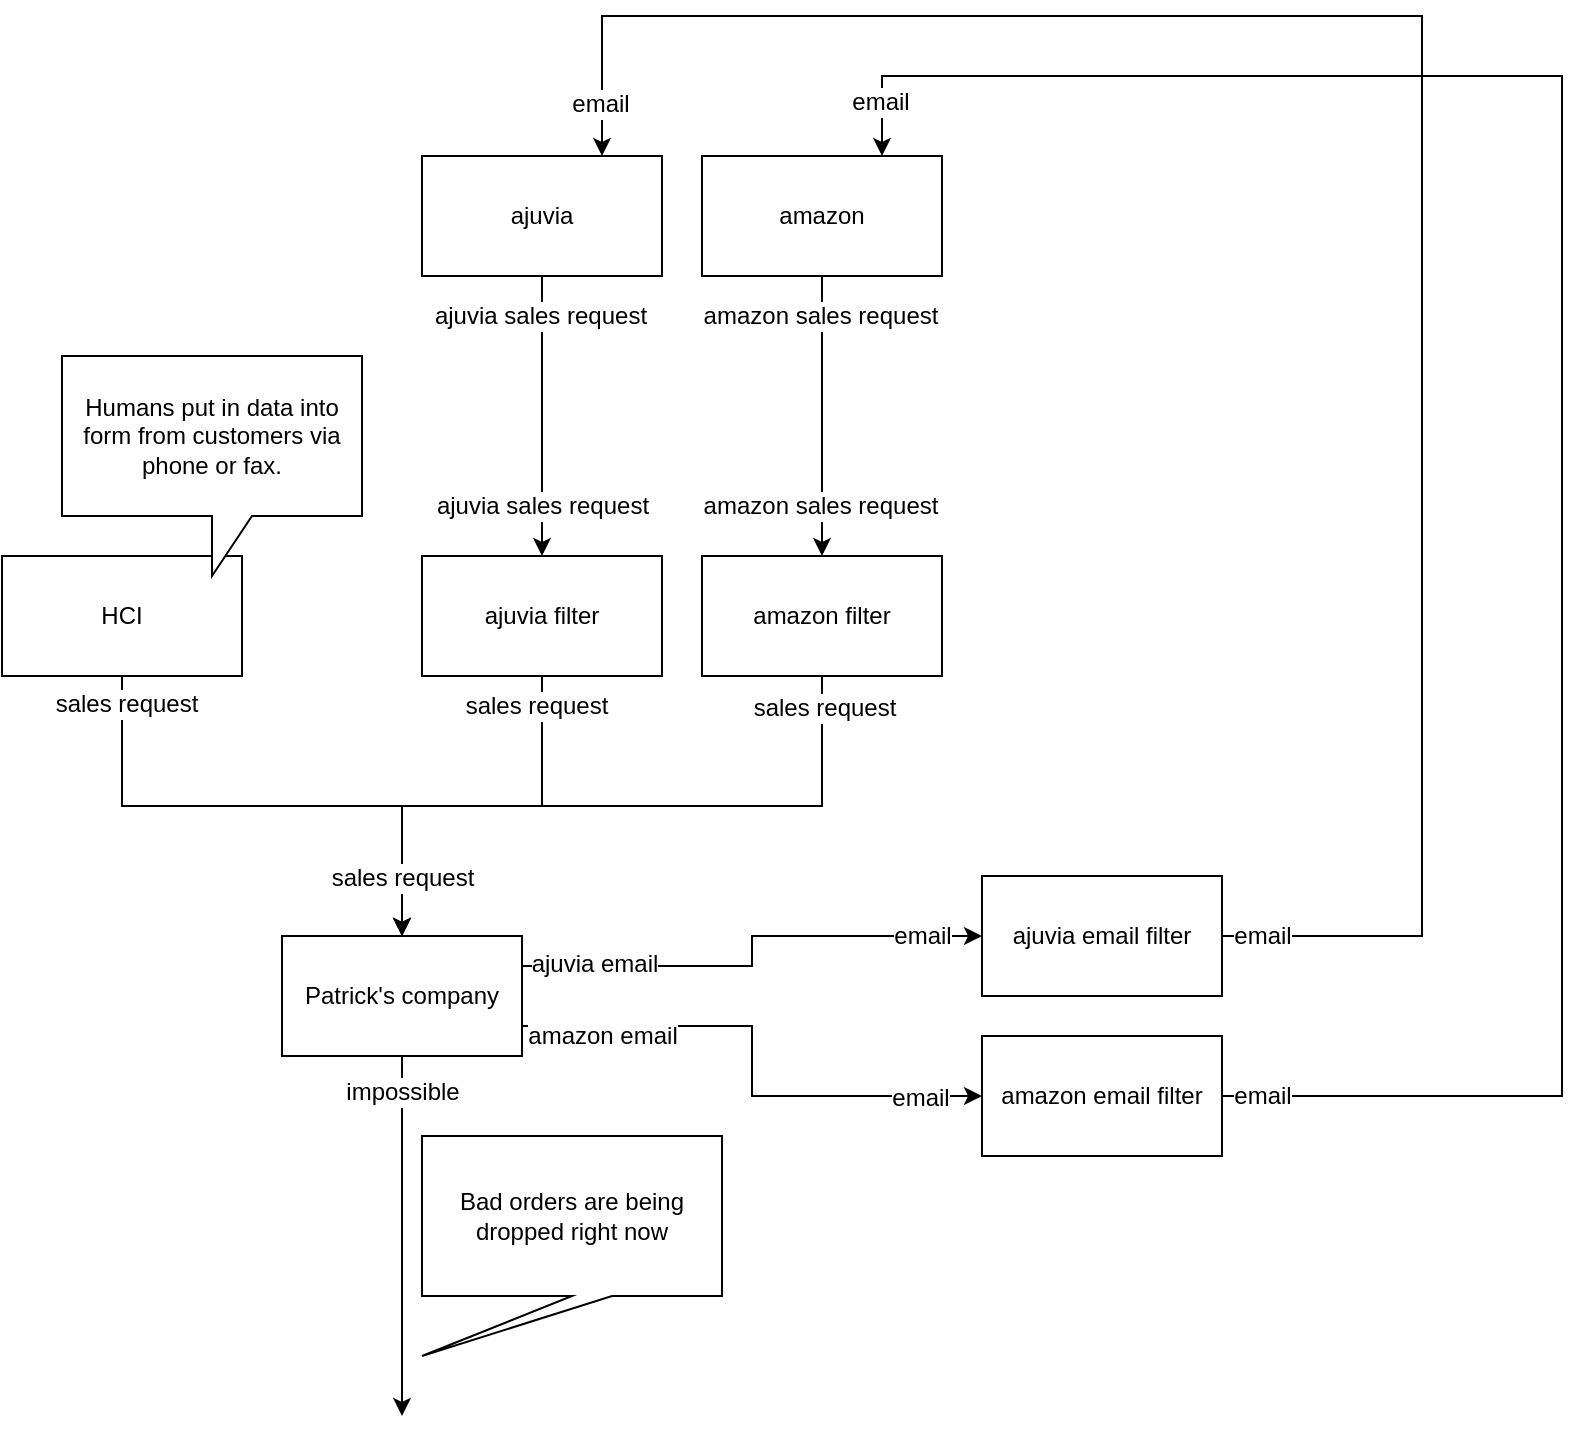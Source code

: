 <mxfile version="12.1.3" type="device" pages="2"><diagram id="_otsCOZ5-UjWNtXXFtZp" name="Top-Level"><mxGraphModel dx="1336" dy="623" grid="1" gridSize="10" guides="1" tooltips="1" connect="1" arrows="1" fold="1" page="1" pageScale="1" pageWidth="850" pageHeight="1100" math="0" shadow="0"><root><mxCell id="0"/><mxCell id="1" parent="0"/><mxCell id="Pw_4rsaj7galUGfBSkdJ-9" style="edgeStyle=orthogonalEdgeStyle;rounded=0;orthogonalLoop=1;jettySize=auto;html=1;exitX=0.5;exitY=1;exitDx=0;exitDy=0;entryX=0.5;entryY=0;entryDx=0;entryDy=0;" edge="1" parent="1" source="Pw_4rsaj7galUGfBSkdJ-16" target="Pw_4rsaj7galUGfBSkdJ-5"><mxGeometry relative="1" as="geometry"/></mxCell><mxCell id="Pw_4rsaj7galUGfBSkdJ-24" value="sales request" style="text;html=1;resizable=0;points=[];align=center;verticalAlign=middle;labelBackgroundColor=#ffffff;" vertex="1" connectable="0" parent="Pw_4rsaj7galUGfBSkdJ-9"><mxGeometry x="-0.85" y="-3" relative="1" as="geometry"><mxPoint as="offset"/></mxGeometry></mxCell><mxCell id="Pw_4rsaj7galUGfBSkdJ-20" style="edgeStyle=orthogonalEdgeStyle;rounded=0;orthogonalLoop=1;jettySize=auto;html=1;exitX=0.5;exitY=1;exitDx=0;exitDy=0;" edge="1" parent="1" source="Pw_4rsaj7galUGfBSkdJ-3" target="Pw_4rsaj7galUGfBSkdJ-16"><mxGeometry relative="1" as="geometry"/></mxCell><mxCell id="Pw_4rsaj7galUGfBSkdJ-23" value="ajuvia sales request" style="text;html=1;resizable=0;points=[];align=center;verticalAlign=middle;labelBackgroundColor=#ffffff;" vertex="1" connectable="0" parent="Pw_4rsaj7galUGfBSkdJ-20"><mxGeometry x="-0.714" y="-1" relative="1" as="geometry"><mxPoint as="offset"/></mxGeometry></mxCell><mxCell id="amjXSK3CFXhcnwFWTbW_-1" value="ajuvia sales request" style="text;html=1;resizable=0;points=[];align=center;verticalAlign=middle;labelBackgroundColor=#ffffff;" vertex="1" connectable="0" parent="Pw_4rsaj7galUGfBSkdJ-20"><mxGeometry x="0.643" relative="1" as="geometry"><mxPoint as="offset"/></mxGeometry></mxCell><mxCell id="Pw_4rsaj7galUGfBSkdJ-3" value="ajuvia" style="rounded=0;whiteSpace=wrap;html=1;" vertex="1" parent="1"><mxGeometry x="410" y="90" width="120" height="60" as="geometry"/></mxCell><mxCell id="Pw_4rsaj7galUGfBSkdJ-10" style="edgeStyle=orthogonalEdgeStyle;rounded=0;orthogonalLoop=1;jettySize=auto;html=1;exitX=0.5;exitY=1;exitDx=0;exitDy=0;entryX=0.5;entryY=0;entryDx=0;entryDy=0;" edge="1" parent="1" source="Pw_4rsaj7galUGfBSkdJ-17" target="Pw_4rsaj7galUGfBSkdJ-5"><mxGeometry relative="1" as="geometry"/></mxCell><mxCell id="Pw_4rsaj7galUGfBSkdJ-25" value="&lt;span style=&quot;font-family: &amp;#34;helvetica&amp;#34; , &amp;#34;arial&amp;#34; , sans-serif ; font-size: 0px ; background-color: rgb(248 , 249 , 250)&quot;&gt;%3CmxGraphModel%3E%3Croot%3E%3CmxCell%20id%3D%220%22%2F%3E%3CmxCell%20id%3D%221%22%20parent%3D%220%22%2F%3E%3CmxCell%20id%3D%222%22%20value%3D%22sales%20request%22%20style%3D%22text%3Bhtml%3D1%3Bresizable%3D0%3Bpoints%3D%5B%5D%3Balign%3Dcenter%3BverticalAlign%3Dmiddle%3BlabelBackgroundColor%3D%23ffffff%3B%22%20vertex%3D%221%22%20connectable%3D%220%22%20parent%3D%221%22%3E%3CmxGeometry%20x%3D%22467%22%20y%3D%22365%22%20as%3D%22geometry%22%3E%3CmxPoint%20as%3D%22offset%22%2F%3E%3C%2FmxGeometry%3E%3C%2FmxCell%3E%3C%2Froot%3E%3C%2FmxGraphModel%3Esa&lt;/span&gt;" style="text;html=1;resizable=0;points=[];align=center;verticalAlign=middle;labelBackgroundColor=#ffffff;" vertex="1" connectable="0" parent="Pw_4rsaj7galUGfBSkdJ-10"><mxGeometry x="-0.918" y="2" relative="1" as="geometry"><mxPoint as="offset"/></mxGeometry></mxCell><mxCell id="Pw_4rsaj7galUGfBSkdJ-26" value="sales request" style="text;html=1;resizable=0;points=[];align=center;verticalAlign=middle;labelBackgroundColor=#ffffff;" vertex="1" connectable="0" parent="Pw_4rsaj7galUGfBSkdJ-10"><mxGeometry x="-0.906" y="1" relative="1" as="geometry"><mxPoint as="offset"/></mxGeometry></mxCell><mxCell id="Pw_4rsaj7galUGfBSkdJ-21" style="edgeStyle=orthogonalEdgeStyle;rounded=0;orthogonalLoop=1;jettySize=auto;html=1;exitX=0.5;exitY=1;exitDx=0;exitDy=0;entryX=0.5;entryY=0;entryDx=0;entryDy=0;" edge="1" parent="1" source="Pw_4rsaj7galUGfBSkdJ-4" target="Pw_4rsaj7galUGfBSkdJ-17"><mxGeometry relative="1" as="geometry"/></mxCell><mxCell id="Pw_4rsaj7galUGfBSkdJ-27" value="amazon sales request" style="text;html=1;resizable=0;points=[];align=center;verticalAlign=middle;labelBackgroundColor=#ffffff;" vertex="1" connectable="0" parent="Pw_4rsaj7galUGfBSkdJ-21"><mxGeometry x="-0.714" y="-1" relative="1" as="geometry"><mxPoint as="offset"/></mxGeometry></mxCell><mxCell id="amjXSK3CFXhcnwFWTbW_-2" value="amazon sales request" style="text;html=1;resizable=0;points=[];align=center;verticalAlign=middle;labelBackgroundColor=#ffffff;" vertex="1" connectable="0" parent="Pw_4rsaj7galUGfBSkdJ-21"><mxGeometry x="0.643" y="-1" relative="1" as="geometry"><mxPoint as="offset"/></mxGeometry></mxCell><mxCell id="Pw_4rsaj7galUGfBSkdJ-4" value="amazon" style="rounded=0;whiteSpace=wrap;html=1;" vertex="1" parent="1"><mxGeometry x="550" y="90" width="120" height="60" as="geometry"/></mxCell><mxCell id="Pw_4rsaj7galUGfBSkdJ-39" style="edgeStyle=orthogonalEdgeStyle;rounded=0;orthogonalLoop=1;jettySize=auto;html=1;exitX=1;exitY=0.25;exitDx=0;exitDy=0;entryX=0;entryY=0.5;entryDx=0;entryDy=0;" edge="1" parent="1" source="Pw_4rsaj7galUGfBSkdJ-5" target="Pw_4rsaj7galUGfBSkdJ-35"><mxGeometry relative="1" as="geometry"/></mxCell><mxCell id="amjXSK3CFXhcnwFWTbW_-3" value="ajuvia email" style="text;html=1;resizable=0;points=[];align=center;verticalAlign=middle;labelBackgroundColor=#ffffff;" vertex="1" connectable="0" parent="Pw_4rsaj7galUGfBSkdJ-39"><mxGeometry x="-0.705" y="1" relative="1" as="geometry"><mxPoint as="offset"/></mxGeometry></mxCell><mxCell id="rdYaizgyy7l72MbL2LBs-2" value="email" style="text;html=1;resizable=0;points=[];align=center;verticalAlign=middle;labelBackgroundColor=#ffffff;" vertex="1" connectable="0" parent="Pw_4rsaj7galUGfBSkdJ-39"><mxGeometry x="0.665" relative="1" as="geometry"><mxPoint x="11" as="offset"/></mxGeometry></mxCell><mxCell id="Pw_4rsaj7galUGfBSkdJ-40" style="edgeStyle=orthogonalEdgeStyle;rounded=0;orthogonalLoop=1;jettySize=auto;html=1;exitX=1;exitY=0.75;exitDx=0;exitDy=0;entryX=0;entryY=0.5;entryDx=0;entryDy=0;" edge="1" parent="1" source="Pw_4rsaj7galUGfBSkdJ-5" target="Pw_4rsaj7galUGfBSkdJ-36"><mxGeometry relative="1" as="geometry"/></mxCell><mxCell id="rdYaizgyy7l72MbL2LBs-1" value="amazon email" style="text;html=1;resizable=0;points=[];align=center;verticalAlign=middle;labelBackgroundColor=#ffffff;" vertex="1" connectable="0" parent="Pw_4rsaj7galUGfBSkdJ-40"><mxGeometry x="-0.849" y="1" relative="1" as="geometry"><mxPoint x="20" y="6" as="offset"/></mxGeometry></mxCell><mxCell id="rdYaizgyy7l72MbL2LBs-4" value="email" style="text;html=1;resizable=0;points=[];align=center;verticalAlign=middle;labelBackgroundColor=#ffffff;" vertex="1" connectable="0" parent="Pw_4rsaj7galUGfBSkdJ-40"><mxGeometry x="0.766" y="-1" relative="1" as="geometry"><mxPoint as="offset"/></mxGeometry></mxCell><mxCell id="zFLmCu_5SK0S34Rmy-Rd-2" style="edgeStyle=orthogonalEdgeStyle;rounded=0;orthogonalLoop=1;jettySize=auto;html=1;exitX=0.5;exitY=1;exitDx=0;exitDy=0;" edge="1" parent="1" source="Pw_4rsaj7galUGfBSkdJ-5"><mxGeometry relative="1" as="geometry"><mxPoint x="400" y="720" as="targetPoint"/></mxGeometry></mxCell><mxCell id="9cloZO1PuIkKHObS7Wdt-1" value="impossible" style="text;html=1;resizable=0;points=[];align=center;verticalAlign=middle;labelBackgroundColor=#ffffff;" vertex="1" connectable="0" parent="zFLmCu_5SK0S34Rmy-Rd-2"><mxGeometry x="-0.8" relative="1" as="geometry"><mxPoint as="offset"/></mxGeometry></mxCell><mxCell id="Pw_4rsaj7galUGfBSkdJ-5" value="Patrick's company" style="rounded=0;whiteSpace=wrap;html=1;" vertex="1" parent="1"><mxGeometry x="340" y="480" width="120" height="60" as="geometry"/></mxCell><mxCell id="Pw_4rsaj7galUGfBSkdJ-12" style="edgeStyle=orthogonalEdgeStyle;rounded=0;orthogonalLoop=1;jettySize=auto;html=1;exitX=0.5;exitY=1;exitDx=0;exitDy=0;entryX=0.5;entryY=0;entryDx=0;entryDy=0;" edge="1" parent="1" source="Pw_4rsaj7galUGfBSkdJ-11" target="Pw_4rsaj7galUGfBSkdJ-5"><mxGeometry relative="1" as="geometry"/></mxCell><mxCell id="Pw_4rsaj7galUGfBSkdJ-13" value="sales request" style="text;html=1;resizable=0;points=[];align=center;verticalAlign=middle;labelBackgroundColor=#ffffff;" vertex="1" connectable="0" parent="Pw_4rsaj7galUGfBSkdJ-12"><mxGeometry x="0.722" y="-1" relative="1" as="geometry"><mxPoint x="1" y="8" as="offset"/></mxGeometry></mxCell><mxCell id="Pw_4rsaj7galUGfBSkdJ-28" value="sales request" style="text;html=1;resizable=0;points=[];align=center;verticalAlign=middle;labelBackgroundColor=#ffffff;" vertex="1" connectable="0" parent="Pw_4rsaj7galUGfBSkdJ-12"><mxGeometry x="-0.896" y="2" relative="1" as="geometry"><mxPoint as="offset"/></mxGeometry></mxCell><mxCell id="Pw_4rsaj7galUGfBSkdJ-11" value="HCI" style="rounded=0;whiteSpace=wrap;html=1;" vertex="1" parent="1"><mxGeometry x="200" y="290" width="120" height="60" as="geometry"/></mxCell><mxCell id="Pw_4rsaj7galUGfBSkdJ-16" value="ajuvia filter" style="rounded=0;whiteSpace=wrap;html=1;" vertex="1" parent="1"><mxGeometry x="410" y="290" width="120" height="60" as="geometry"/></mxCell><mxCell id="Pw_4rsaj7galUGfBSkdJ-17" value="amazon filter" style="rounded=0;whiteSpace=wrap;html=1;" vertex="1" parent="1"><mxGeometry x="550" y="290" width="120" height="60" as="geometry"/></mxCell><mxCell id="Pw_4rsaj7galUGfBSkdJ-22" value="Humans put in data into form from customers via phone or fax." style="shape=callout;whiteSpace=wrap;html=1;perimeter=calloutPerimeter;" vertex="1" parent="1"><mxGeometry x="230" y="190" width="150" height="110" as="geometry"/></mxCell><mxCell id="Pw_4rsaj7galUGfBSkdJ-41" style="edgeStyle=orthogonalEdgeStyle;rounded=0;orthogonalLoop=1;jettySize=auto;html=1;exitX=1;exitY=0.5;exitDx=0;exitDy=0;entryX=0.75;entryY=0;entryDx=0;entryDy=0;" edge="1" parent="1" source="Pw_4rsaj7galUGfBSkdJ-35" target="Pw_4rsaj7galUGfBSkdJ-3"><mxGeometry relative="1" as="geometry"><Array as="points"><mxPoint x="910" y="480"/><mxPoint x="910" y="20"/><mxPoint x="500" y="20"/></Array></mxGeometry></mxCell><mxCell id="rdYaizgyy7l72MbL2LBs-5" value="email" style="text;html=1;resizable=0;points=[];align=center;verticalAlign=middle;labelBackgroundColor=#ffffff;" vertex="1" connectable="0" parent="Pw_4rsaj7galUGfBSkdJ-41"><mxGeometry x="-0.958" y="-2" relative="1" as="geometry"><mxPoint x="-2" y="-2" as="offset"/></mxGeometry></mxCell><mxCell id="rdYaizgyy7l72MbL2LBs-8" value="email" style="text;html=1;resizable=0;points=[];align=center;verticalAlign=middle;labelBackgroundColor=#ffffff;" vertex="1" connectable="0" parent="Pw_4rsaj7galUGfBSkdJ-41"><mxGeometry x="0.95" y="-1" relative="1" as="geometry"><mxPoint as="offset"/></mxGeometry></mxCell><mxCell id="Pw_4rsaj7galUGfBSkdJ-35" value="ajuvia email filter" style="rounded=0;whiteSpace=wrap;html=1;" vertex="1" parent="1"><mxGeometry x="690" y="450" width="120" height="60" as="geometry"/></mxCell><mxCell id="Pw_4rsaj7galUGfBSkdJ-42" style="edgeStyle=orthogonalEdgeStyle;rounded=0;orthogonalLoop=1;jettySize=auto;html=1;exitX=1;exitY=0.5;exitDx=0;exitDy=0;entryX=0.75;entryY=0;entryDx=0;entryDy=0;" edge="1" parent="1" source="Pw_4rsaj7galUGfBSkdJ-36" target="Pw_4rsaj7galUGfBSkdJ-4"><mxGeometry relative="1" as="geometry"><Array as="points"><mxPoint x="980" y="560"/><mxPoint x="980" y="50"/><mxPoint x="640" y="50"/></Array></mxGeometry></mxCell><mxCell id="rdYaizgyy7l72MbL2LBs-6" value="email" style="text;html=1;resizable=0;points=[];align=center;verticalAlign=middle;labelBackgroundColor=#ffffff;" vertex="1" connectable="0" parent="Pw_4rsaj7galUGfBSkdJ-42"><mxGeometry x="-0.966" y="-2" relative="1" as="geometry"><mxPoint x="2" y="-2" as="offset"/></mxGeometry></mxCell><mxCell id="rdYaizgyy7l72MbL2LBs-7" value="email" style="text;html=1;resizable=0;points=[];align=center;verticalAlign=middle;labelBackgroundColor=#ffffff;" vertex="1" connectable="0" parent="Pw_4rsaj7galUGfBSkdJ-42"><mxGeometry x="0.949" y="-1" relative="1" as="geometry"><mxPoint as="offset"/></mxGeometry></mxCell><mxCell id="Pw_4rsaj7galUGfBSkdJ-36" value="amazon email filter" style="rounded=0;whiteSpace=wrap;html=1;" vertex="1" parent="1"><mxGeometry x="690" y="530" width="120" height="60" as="geometry"/></mxCell><mxCell id="rdYaizgyy7l72MbL2LBs-9" value="Bad orders are being dropped right now" style="shape=callout;whiteSpace=wrap;html=1;perimeter=calloutPerimeter;position2=0;" vertex="1" parent="1"><mxGeometry x="410" y="580" width="150" height="110" as="geometry"/></mxCell></root></mxGraphModel></diagram><diagram id="SBxLRbJxNbDuG_8GIxNk" name="Patrick's Company"><mxGraphModel dx="1336" dy="623" grid="1" gridSize="10" guides="1" tooltips="1" connect="1" arrows="1" fold="1" page="1" pageScale="1" pageWidth="850" pageHeight="1100" math="0" shadow="0"><root><mxCell id="cUJJgv-lsVFjG2wiazbe-0"/><mxCell id="cUJJgv-lsVFjG2wiazbe-1" parent="cUJJgv-lsVFjG2wiazbe-0"/><mxCell id="NfJ_h14DZPBtTIuaW4xL-0" style="edgeStyle=orthogonalEdgeStyle;rounded=0;orthogonalLoop=1;jettySize=auto;html=1;exitX=0.5;exitY=1;exitDx=0;exitDy=0;entryX=0.5;entryY=0;entryDx=0;entryDy=0;" edge="1" parent="cUJJgv-lsVFjG2wiazbe-1" source="cUJJgv-lsVFjG2wiazbe-2" target="cUJJgv-lsVFjG2wiazbe-5"><mxGeometry relative="1" as="geometry"/></mxCell><mxCell id="0prd1VAAfuKVFSwi6DQE-1" value="sales request" style="text;html=1;resizable=0;points=[];align=center;verticalAlign=middle;labelBackgroundColor=#ffffff;" vertex="1" connectable="0" parent="NfJ_h14DZPBtTIuaW4xL-0"><mxGeometry x="0.486" y="1" relative="1" as="geometry"><mxPoint as="offset"/></mxGeometry></mxCell><mxCell id="NfJ_h14DZPBtTIuaW4xL-20" style="edgeStyle=orthogonalEdgeStyle;rounded=0;orthogonalLoop=1;jettySize=auto;html=1;exitX=0.5;exitY=1;exitDx=0;exitDy=0;entryX=0.5;entryY=0;entryDx=0;entryDy=0;" edge="1" parent="cUJJgv-lsVFjG2wiazbe-1" source="cUJJgv-lsVFjG2wiazbe-2" target="NfJ_h14DZPBtTIuaW4xL-19"><mxGeometry relative="1" as="geometry"><Array as="points"><mxPoint x="260" y="130"/><mxPoint x="80" y="130"/></Array></mxGeometry></mxCell><mxCell id="0prd1VAAfuKVFSwi6DQE-0" value="sales request" style="text;html=1;resizable=0;points=[];align=center;verticalAlign=middle;labelBackgroundColor=#ffffff;" vertex="1" connectable="0" parent="NfJ_h14DZPBtTIuaW4xL-20"><mxGeometry x="0.915" y="-1" relative="1" as="geometry"><mxPoint as="offset"/></mxGeometry></mxCell><mxCell id="cUJJgv-lsVFjG2wiazbe-2" value="sales request" style="ellipse;whiteSpace=wrap;html=1;" vertex="1" parent="cUJJgv-lsVFjG2wiazbe-1"><mxGeometry x="200" y="10" width="120" height="80" as="geometry"/></mxCell><mxCell id="cUJJgv-lsVFjG2wiazbe-3" value="ajuvia email" style="ellipse;whiteSpace=wrap;html=1;" vertex="1" parent="cUJJgv-lsVFjG2wiazbe-1"><mxGeometry x="230" y="930" width="120" height="80" as="geometry"/></mxCell><mxCell id="cUJJgv-lsVFjG2wiazbe-4" value="amazon email" style="ellipse;whiteSpace=wrap;html=1;" vertex="1" parent="cUJJgv-lsVFjG2wiazbe-1"><mxGeometry x="390" y="930" width="120" height="80" as="geometry"/></mxCell><mxCell id="NfJ_h14DZPBtTIuaW4xL-3" style="edgeStyle=orthogonalEdgeStyle;rounded=0;orthogonalLoop=1;jettySize=auto;html=1;exitX=0.5;exitY=1;exitDx=0;exitDy=0;" edge="1" parent="cUJJgv-lsVFjG2wiazbe-1" source="cUJJgv-lsVFjG2wiazbe-5" target="NfJ_h14DZPBtTIuaW4xL-1"><mxGeometry relative="1" as="geometry"/></mxCell><mxCell id="NfJ_h14DZPBtTIuaW4xL-9" value="ok" style="text;html=1;resizable=0;points=[];align=center;verticalAlign=middle;labelBackgroundColor=#ffffff;" vertex="1" connectable="0" parent="NfJ_h14DZPBtTIuaW4xL-3"><mxGeometry x="-0.633" y="-2" relative="1" as="geometry"><mxPoint as="offset"/></mxGeometry></mxCell><mxCell id="0prd1VAAfuKVFSwi6DQE-2" value="ERP order" style="text;html=1;resizable=0;points=[];align=center;verticalAlign=middle;labelBackgroundColor=#ffffff;" vertex="1" connectable="0" parent="NfJ_h14DZPBtTIuaW4xL-3"><mxGeometry x="0.636" y="-1" relative="1" as="geometry"><mxPoint as="offset"/></mxGeometry></mxCell><mxCell id="NfJ_h14DZPBtTIuaW4xL-7" style="edgeStyle=orthogonalEdgeStyle;rounded=0;orthogonalLoop=1;jettySize=auto;html=1;exitX=1;exitY=0.5;exitDx=0;exitDy=0;entryX=0;entryY=0.5;entryDx=0;entryDy=0;" edge="1" parent="cUJJgv-lsVFjG2wiazbe-1" source="cUJJgv-lsVFjG2wiazbe-5" target="NfJ_h14DZPBtTIuaW4xL-15"><mxGeometry relative="1" as="geometry"><mxPoint x="490" y="200" as="targetPoint"/></mxGeometry></mxCell><mxCell id="NfJ_h14DZPBtTIuaW4xL-8" value="impossible" style="text;html=1;resizable=0;points=[];align=center;verticalAlign=middle;labelBackgroundColor=#ffffff;direction=south;" vertex="1" connectable="0" parent="NfJ_h14DZPBtTIuaW4xL-7"><mxGeometry x="-0.644" relative="1" as="geometry"><mxPoint x="-46" as="offset"/></mxGeometry></mxCell><mxCell id="cUJJgv-lsVFjG2wiazbe-5" value="ERP" style="whiteSpace=wrap;html=1;aspect=fixed;" vertex="1" parent="cUJJgv-lsVFjG2wiazbe-1"><mxGeometry x="220" y="160" width="80" height="80" as="geometry"/></mxCell><mxCell id="NfJ_h14DZPBtTIuaW4xL-4" style="edgeStyle=orthogonalEdgeStyle;rounded=0;orthogonalLoop=1;jettySize=auto;html=1;exitX=0.5;exitY=1;exitDx=0;exitDy=0;entryX=0.5;entryY=0;entryDx=0;entryDy=0;" edge="1" parent="cUJJgv-lsVFjG2wiazbe-1" source="NfJ_h14DZPBtTIuaW4xL-1" target="NfJ_h14DZPBtTIuaW4xL-2"><mxGeometry relative="1" as="geometry"/></mxCell><mxCell id="NfJ_h14DZPBtTIuaW4xL-12" value="ok" style="text;html=1;resizable=0;points=[];align=center;verticalAlign=middle;labelBackgroundColor=#ffffff;" vertex="1" connectable="0" parent="NfJ_h14DZPBtTIuaW4xL-4"><mxGeometry x="-0.514" relative="1" as="geometry"><mxPoint y="-7" as="offset"/></mxGeometry></mxCell><mxCell id="0prd1VAAfuKVFSwi6DQE-6" value="order" style="text;html=1;resizable=0;points=[];align=center;verticalAlign=middle;labelBackgroundColor=#ffffff;" vertex="1" connectable="0" parent="NfJ_h14DZPBtTIuaW4xL-4"><mxGeometry x="0.764" relative="1" as="geometry"><mxPoint as="offset"/></mxGeometry></mxCell><mxCell id="NfJ_h14DZPBtTIuaW4xL-10" style="edgeStyle=orthogonalEdgeStyle;rounded=0;orthogonalLoop=1;jettySize=auto;html=1;exitX=1;exitY=0.5;exitDx=0;exitDy=0;entryX=0;entryY=0.5;entryDx=0;entryDy=0;" edge="1" parent="cUJJgv-lsVFjG2wiazbe-1" source="NfJ_h14DZPBtTIuaW4xL-1" target="NfJ_h14DZPBtTIuaW4xL-15"><mxGeometry relative="1" as="geometry"><mxPoint x="430" y="390" as="targetPoint"/></mxGeometry></mxCell><mxCell id="NfJ_h14DZPBtTIuaW4xL-11" value="impossible" style="text;html=1;resizable=0;points=[];align=center;verticalAlign=middle;labelBackgroundColor=#ffffff;" vertex="1" connectable="0" parent="NfJ_h14DZPBtTIuaW4xL-10"><mxGeometry x="-0.862" relative="1" as="geometry"><mxPoint x="16" as="offset"/></mxGeometry></mxCell><mxCell id="NfJ_h14DZPBtTIuaW4xL-1" value="Initiate order" style="whiteSpace=wrap;html=1;aspect=fixed;" vertex="1" parent="cUJJgv-lsVFjG2wiazbe-1"><mxGeometry x="220" y="350" width="80" height="80" as="geometry"/></mxCell><mxCell id="NfJ_h14DZPBtTIuaW4xL-13" style="edgeStyle=orthogonalEdgeStyle;rounded=0;orthogonalLoop=1;jettySize=auto;html=1;exitX=1;exitY=0.5;exitDx=0;exitDy=0;entryX=0;entryY=0.5;entryDx=0;entryDy=0;" edge="1" parent="cUJJgv-lsVFjG2wiazbe-1" source="NfJ_h14DZPBtTIuaW4xL-2" target="NfJ_h14DZPBtTIuaW4xL-15"><mxGeometry relative="1" as="geometry"><mxPoint x="440" y="580" as="targetPoint"/></mxGeometry></mxCell><mxCell id="NfJ_h14DZPBtTIuaW4xL-14" value="not accepted" style="text;html=1;resizable=0;points=[];align=center;verticalAlign=middle;labelBackgroundColor=#ffffff;" vertex="1" connectable="0" parent="NfJ_h14DZPBtTIuaW4xL-13"><mxGeometry x="-0.843" relative="1" as="geometry"><mxPoint x="8" as="offset"/></mxGeometry></mxCell><mxCell id="NfJ_h14DZPBtTIuaW4xL-27" style="edgeStyle=orthogonalEdgeStyle;rounded=0;orthogonalLoop=1;jettySize=auto;html=1;exitX=0.25;exitY=1;exitDx=0;exitDy=0;entryX=0.5;entryY=0;entryDx=0;entryDy=0;" edge="1" parent="cUJJgv-lsVFjG2wiazbe-1" source="NfJ_h14DZPBtTIuaW4xL-2" target="NfJ_h14DZPBtTIuaW4xL-25"><mxGeometry relative="1" as="geometry"/></mxCell><mxCell id="NfJ_h14DZPBtTIuaW4xL-30" value="cc ok" style="text;html=1;resizable=0;points=[];align=center;verticalAlign=middle;labelBackgroundColor=#ffffff;" vertex="1" connectable="0" parent="NfJ_h14DZPBtTIuaW4xL-27"><mxGeometry x="-0.8" y="-3" relative="1" as="geometry"><mxPoint as="offset"/></mxGeometry></mxCell><mxCell id="0prd1VAAfuKVFSwi6DQE-5" value="cc preauthed" style="text;html=1;resizable=0;points=[];align=center;verticalAlign=middle;labelBackgroundColor=#ffffff;" vertex="1" connectable="0" parent="NfJ_h14DZPBtTIuaW4xL-27"><mxGeometry x="0.857" y="-2" relative="1" as="geometry"><mxPoint as="offset"/></mxGeometry></mxCell><mxCell id="NfJ_h14DZPBtTIuaW4xL-28" style="edgeStyle=orthogonalEdgeStyle;rounded=0;orthogonalLoop=1;jettySize=auto;html=1;exitX=0.75;exitY=1;exitDx=0;exitDy=0;" edge="1" parent="cUJJgv-lsVFjG2wiazbe-1" source="NfJ_h14DZPBtTIuaW4xL-2" target="NfJ_h14DZPBtTIuaW4xL-16"><mxGeometry relative="1" as="geometry"/></mxCell><mxCell id="NfJ_h14DZPBtTIuaW4xL-29" value="order ok" style="text;html=1;resizable=0;points=[];align=center;verticalAlign=middle;labelBackgroundColor=#ffffff;" vertex="1" connectable="0" parent="NfJ_h14DZPBtTIuaW4xL-28"><mxGeometry x="-0.893" y="-1" relative="1" as="geometry"><mxPoint x="1" y="3" as="offset"/></mxGeometry></mxCell><mxCell id="0prd1VAAfuKVFSwi6DQE-4" value="cc preauthed" style="text;html=1;resizable=0;points=[];align=center;verticalAlign=middle;labelBackgroundColor=#ffffff;" vertex="1" connectable="0" parent="NfJ_h14DZPBtTIuaW4xL-28"><mxGeometry x="0.739" y="-1" relative="1" as="geometry"><mxPoint as="offset"/></mxGeometry></mxCell><mxCell id="NfJ_h14DZPBtTIuaW4xL-2" value="Credit card pre-auth" style="whiteSpace=wrap;html=1;aspect=fixed;" vertex="1" parent="cUJJgv-lsVFjG2wiazbe-1"><mxGeometry x="220" y="540" width="80" height="80" as="geometry"/></mxCell><mxCell id="NfJ_h14DZPBtTIuaW4xL-15" value="impossible" style="ellipse;whiteSpace=wrap;html=1;" vertex="1" parent="cUJJgv-lsVFjG2wiazbe-1"><mxGeometry x="650" y="350" width="120" height="80" as="geometry"/></mxCell><mxCell id="NfJ_h14DZPBtTIuaW4xL-31" style="edgeStyle=orthogonalEdgeStyle;rounded=0;orthogonalLoop=1;jettySize=auto;html=1;exitX=0.25;exitY=1;exitDx=0;exitDy=0;" edge="1" parent="cUJJgv-lsVFjG2wiazbe-1" source="NfJ_h14DZPBtTIuaW4xL-16" target="cUJJgv-lsVFjG2wiazbe-3"><mxGeometry relative="1" as="geometry"/></mxCell><mxCell id="NfJ_h14DZPBtTIuaW4xL-33" value="ajuvia" style="text;html=1;resizable=0;points=[];align=center;verticalAlign=middle;labelBackgroundColor=#ffffff;" vertex="1" connectable="0" parent="NfJ_h14DZPBtTIuaW4xL-31"><mxGeometry x="-0.907" y="-2" relative="1" as="geometry"><mxPoint as="offset"/></mxGeometry></mxCell><mxCell id="NfJ_h14DZPBtTIuaW4xL-32" style="edgeStyle=orthogonalEdgeStyle;rounded=0;orthogonalLoop=1;jettySize=auto;html=1;exitX=0.75;exitY=1;exitDx=0;exitDy=0;entryX=0.5;entryY=0;entryDx=0;entryDy=0;" edge="1" parent="cUJJgv-lsVFjG2wiazbe-1" source="NfJ_h14DZPBtTIuaW4xL-16" target="cUJJgv-lsVFjG2wiazbe-4"><mxGeometry relative="1" as="geometry"/></mxCell><mxCell id="NfJ_h14DZPBtTIuaW4xL-34" value="amazon" style="text;html=1;resizable=0;points=[];align=center;verticalAlign=middle;labelBackgroundColor=#ffffff;" vertex="1" connectable="0" parent="NfJ_h14DZPBtTIuaW4xL-32"><mxGeometry x="-0.756" y="1" relative="1" as="geometry"><mxPoint as="offset"/></mxGeometry></mxCell><mxCell id="NfJ_h14DZPBtTIuaW4xL-16" value="Finalize order" style="whiteSpace=wrap;html=1;aspect=fixed;" vertex="1" parent="cUJJgv-lsVFjG2wiazbe-1"><mxGeometry x="330" y="720" width="80" height="80" as="geometry"/></mxCell><mxCell id="NfJ_h14DZPBtTIuaW4xL-21" style="edgeStyle=orthogonalEdgeStyle;rounded=0;orthogonalLoop=1;jettySize=auto;html=1;exitX=1;exitY=0.5;exitDx=0;exitDy=0;entryX=0;entryY=0.5;entryDx=0;entryDy=0;" edge="1" parent="cUJJgv-lsVFjG2wiazbe-1" source="NfJ_h14DZPBtTIuaW4xL-19" target="NfJ_h14DZPBtTIuaW4xL-15"><mxGeometry relative="1" as="geometry"/></mxCell><mxCell id="NfJ_h14DZPBtTIuaW4xL-22" value="impossible" style="text;html=1;resizable=0;points=[];align=center;verticalAlign=middle;labelBackgroundColor=#ffffff;" vertex="1" connectable="0" parent="NfJ_h14DZPBtTIuaW4xL-21"><mxGeometry x="-0.953" y="2" relative="1" as="geometry"><mxPoint x="20" y="2" as="offset"/></mxGeometry></mxCell><mxCell id="NfJ_h14DZPBtTIuaW4xL-23" style="edgeStyle=orthogonalEdgeStyle;rounded=0;orthogonalLoop=1;jettySize=auto;html=1;exitX=0.5;exitY=1;exitDx=0;exitDy=0;entryX=0;entryY=0.5;entryDx=0;entryDy=0;" edge="1" parent="cUJJgv-lsVFjG2wiazbe-1" source="NfJ_h14DZPBtTIuaW4xL-19" target="NfJ_h14DZPBtTIuaW4xL-1"><mxGeometry relative="1" as="geometry"/></mxCell><mxCell id="NfJ_h14DZPBtTIuaW4xL-24" value="ok" style="text;html=1;resizable=0;points=[];align=center;verticalAlign=middle;labelBackgroundColor=#ffffff;" vertex="1" connectable="0" parent="NfJ_h14DZPBtTIuaW4xL-23"><mxGeometry x="-0.848" relative="1" as="geometry"><mxPoint as="offset"/></mxGeometry></mxCell><mxCell id="0prd1VAAfuKVFSwi6DQE-3" value="CRM order" style="text;html=1;resizable=0;points=[];align=center;verticalAlign=middle;labelBackgroundColor=#ffffff;" vertex="1" connectable="0" parent="NfJ_h14DZPBtTIuaW4xL-23"><mxGeometry x="0.724" y="2" relative="1" as="geometry"><mxPoint x="-21" y="2" as="offset"/></mxGeometry></mxCell><mxCell id="NfJ_h14DZPBtTIuaW4xL-19" value="CRM" style="whiteSpace=wrap;html=1;aspect=fixed;" vertex="1" parent="cUJJgv-lsVFjG2wiazbe-1"><mxGeometry x="40" y="240" width="80" height="80" as="geometry"/></mxCell><mxCell id="NfJ_h14DZPBtTIuaW4xL-35" style="edgeStyle=orthogonalEdgeStyle;rounded=0;orthogonalLoop=1;jettySize=auto;html=1;exitX=1;exitY=0.5;exitDx=0;exitDy=0;entryX=0;entryY=0.5;entryDx=0;entryDy=0;" edge="1" parent="cUJJgv-lsVFjG2wiazbe-1" source="NfJ_h14DZPBtTIuaW4xL-25" target="NfJ_h14DZPBtTIuaW4xL-16"><mxGeometry relative="1" as="geometry"/></mxCell><mxCell id="NfJ_h14DZPBtTIuaW4xL-36" value="ok" style="text;html=1;resizable=0;points=[];align=center;verticalAlign=middle;labelBackgroundColor=#ffffff;" vertex="1" connectable="0" parent="NfJ_h14DZPBtTIuaW4xL-35"><mxGeometry x="-0.68" relative="1" as="geometry"><mxPoint as="offset"/></mxGeometry></mxCell><mxCell id="J9UizMIHRlnUXD3AEHci-0" value="cc finalized" style="text;html=1;resizable=0;points=[];align=center;verticalAlign=middle;labelBackgroundColor=#ffffff;" vertex="1" connectable="0" parent="NfJ_h14DZPBtTIuaW4xL-35"><mxGeometry x="0.625" relative="1" as="geometry"><mxPoint x="-10" as="offset"/></mxGeometry></mxCell><mxCell id="NfJ_h14DZPBtTIuaW4xL-25" value="Credit card finalize" style="whiteSpace=wrap;html=1;aspect=fixed;" vertex="1" parent="cUJJgv-lsVFjG2wiazbe-1"><mxGeometry x="90" y="720" width="80" height="80" as="geometry"/></mxCell></root></mxGraphModel></diagram></mxfile>
